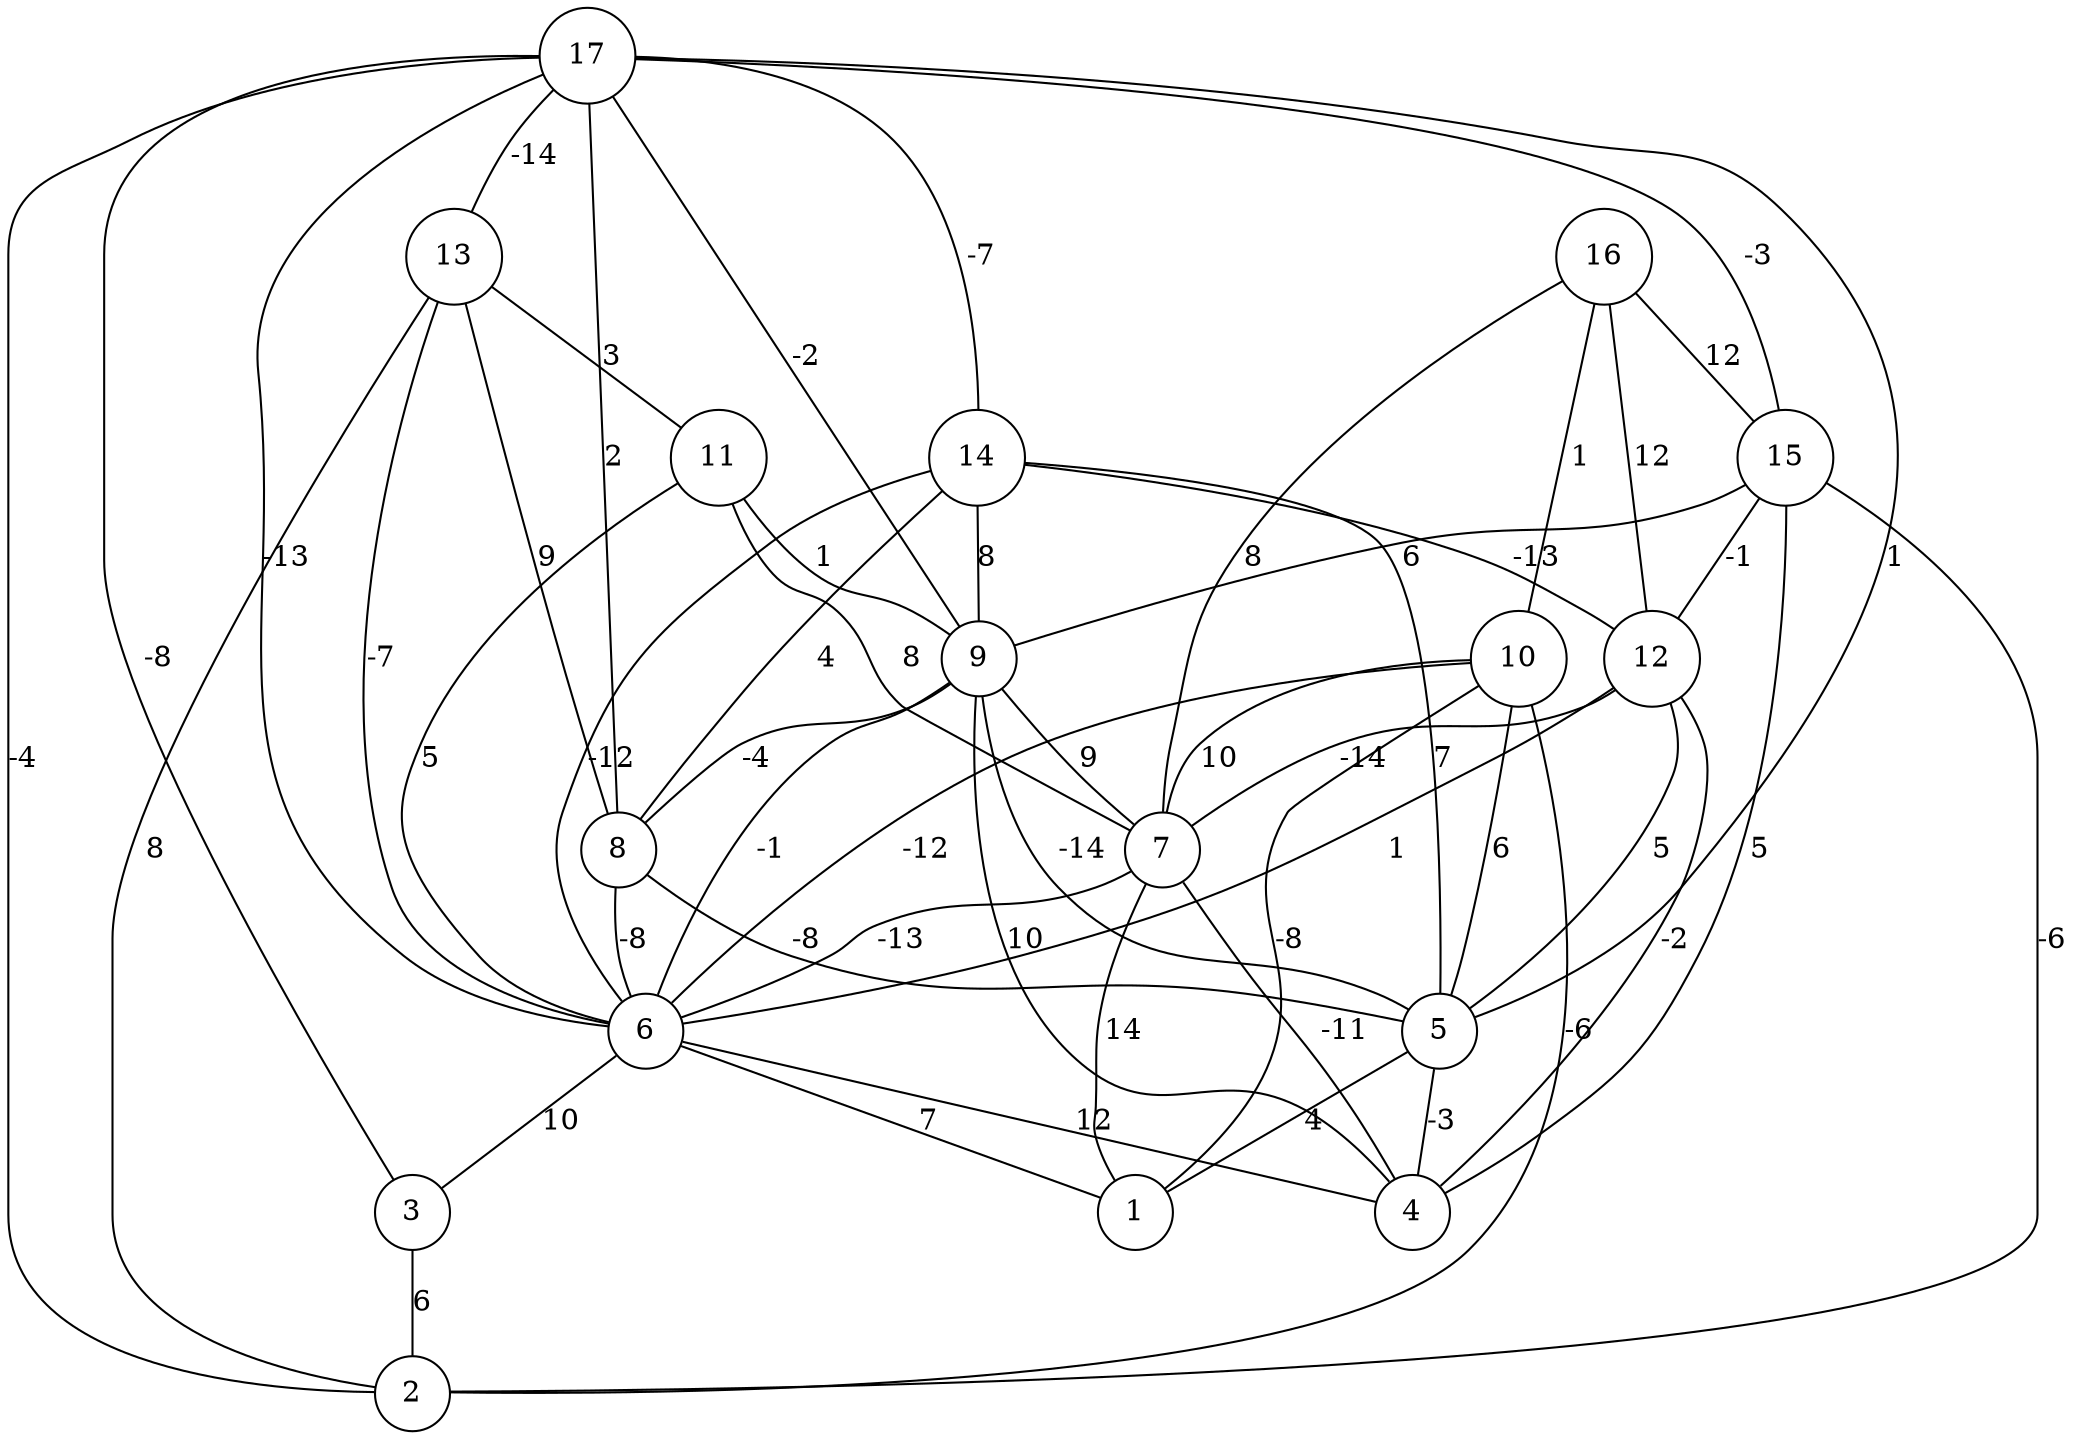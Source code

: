 graph { 
	 fontname="Helvetica,Arial,sans-serif" 
	 node [shape = circle]; 
	 17 -- 2 [label = "-4"];
	 17 -- 3 [label = "-8"];
	 17 -- 5 [label = "1"];
	 17 -- 6 [label = "-13"];
	 17 -- 8 [label = "2"];
	 17 -- 9 [label = "-2"];
	 17 -- 13 [label = "-14"];
	 17 -- 14 [label = "-7"];
	 17 -- 15 [label = "-3"];
	 16 -- 7 [label = "8"];
	 16 -- 10 [label = "1"];
	 16 -- 12 [label = "12"];
	 16 -- 15 [label = "12"];
	 15 -- 2 [label = "-6"];
	 15 -- 4 [label = "5"];
	 15 -- 9 [label = "6"];
	 15 -- 12 [label = "-1"];
	 14 -- 5 [label = "7"];
	 14 -- 6 [label = "-12"];
	 14 -- 8 [label = "4"];
	 14 -- 9 [label = "8"];
	 14 -- 12 [label = "-13"];
	 13 -- 2 [label = "8"];
	 13 -- 6 [label = "-7"];
	 13 -- 8 [label = "9"];
	 13 -- 11 [label = "3"];
	 12 -- 4 [label = "-2"];
	 12 -- 5 [label = "5"];
	 12 -- 6 [label = "1"];
	 12 -- 7 [label = "-14"];
	 11 -- 6 [label = "5"];
	 11 -- 7 [label = "8"];
	 11 -- 9 [label = "1"];
	 10 -- 1 [label = "-8"];
	 10 -- 2 [label = "-6"];
	 10 -- 5 [label = "6"];
	 10 -- 6 [label = "-12"];
	 10 -- 7 [label = "10"];
	 9 -- 4 [label = "10"];
	 9 -- 5 [label = "-14"];
	 9 -- 6 [label = "-1"];
	 9 -- 7 [label = "9"];
	 9 -- 8 [label = "-4"];
	 8 -- 5 [label = "-8"];
	 8 -- 6 [label = "-8"];
	 7 -- 1 [label = "14"];
	 7 -- 4 [label = "-11"];
	 7 -- 6 [label = "-13"];
	 6 -- 1 [label = "7"];
	 6 -- 3 [label = "10"];
	 6 -- 4 [label = "12"];
	 5 -- 1 [label = "4"];
	 5 -- 4 [label = "-3"];
	 3 -- 2 [label = "6"];
	 1;
	 2;
	 3;
	 4;
	 5;
	 6;
	 7;
	 8;
	 9;
	 10;
	 11;
	 12;
	 13;
	 14;
	 15;
	 16;
	 17;
}
